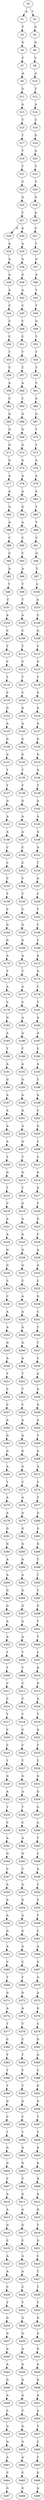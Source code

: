 strict digraph  {
	S0 -> S1 [ label = A ];
	S0 -> S2 [ label = T ];
	S1 -> S3 [ label = T ];
	S2 -> S4 [ label = G ];
	S3 -> S5 [ label = G ];
	S4 -> S6 [ label = G ];
	S5 -> S7 [ label = C ];
	S6 -> S8 [ label = C ];
	S7 -> S9 [ label = A ];
	S8 -> S10 [ label = A ];
	S9 -> S11 [ label = G ];
	S10 -> S12 [ label = T ];
	S11 -> S13 [ label = A ];
	S12 -> S14 [ label = A ];
	S13 -> S15 [ label = T ];
	S14 -> S16 [ label = C ];
	S15 -> S17 [ label = T ];
	S16 -> S18 [ label = G ];
	S17 -> S19 [ label = T ];
	S18 -> S20 [ label = A ];
	S19 -> S21 [ label = T ];
	S20 -> S22 [ label = T ];
	S21 -> S23 [ label = C ];
	S22 -> S24 [ label = T ];
	S23 -> S25 [ label = G ];
	S24 -> S26 [ label = G ];
	S25 -> S27 [ label = T ];
	S26 -> S28 [ label = A ];
	S27 -> S29 [ label = G ];
	S27 -> S30 [ label = A ];
	S28 -> S31 [ label = C ];
	S29 -> S32 [ label = A ];
	S30 -> S33 [ label = A ];
	S31 -> S34 [ label = C ];
	S32 -> S35 [ label = A ];
	S33 -> S36 [ label = A ];
	S34 -> S37 [ label = G ];
	S35 -> S38 [ label = A ];
	S36 -> S39 [ label = A ];
	S37 -> S40 [ label = A ];
	S38 -> S41 [ label = A ];
	S39 -> S42 [ label = A ];
	S40 -> S43 [ label = T ];
	S41 -> S44 [ label = C ];
	S42 -> S45 [ label = C ];
	S43 -> S46 [ label = T ];
	S44 -> S47 [ label = C ];
	S45 -> S48 [ label = C ];
	S46 -> S49 [ label = G ];
	S47 -> S50 [ label = C ];
	S48 -> S51 [ label = C ];
	S49 -> S52 [ label = T ];
	S50 -> S53 [ label = T ];
	S51 -> S54 [ label = T ];
	S52 -> S55 [ label = T ];
	S53 -> S56 [ label = C ];
	S54 -> S57 [ label = T ];
	S55 -> S58 [ label = T ];
	S56 -> S59 [ label = A ];
	S57 -> S60 [ label = A ];
	S58 -> S61 [ label = C ];
	S59 -> S62 [ label = C ];
	S60 -> S63 [ label = C ];
	S61 -> S64 [ label = A ];
	S62 -> S65 [ label = G ];
	S63 -> S66 [ label = G ];
	S64 -> S67 [ label = G ];
	S65 -> S68 [ label = G ];
	S66 -> S69 [ label = G ];
	S67 -> S70 [ label = T ];
	S68 -> S71 [ label = G ];
	S69 -> S72 [ label = G ];
	S70 -> S73 [ label = T ];
	S71 -> S74 [ label = G ];
	S72 -> S75 [ label = G ];
	S73 -> S76 [ label = G ];
	S74 -> S77 [ label = A ];
	S75 -> S78 [ label = A ];
	S76 -> S79 [ label = A ];
	S77 -> S80 [ label = A ];
	S78 -> S81 [ label = A ];
	S79 -> S82 [ label = A ];
	S80 -> S83 [ label = G ];
	S81 -> S84 [ label = G ];
	S82 -> S85 [ label = T ];
	S83 -> S86 [ label = A ];
	S84 -> S87 [ label = A ];
	S85 -> S88 [ label = T ];
	S86 -> S89 [ label = C ];
	S87 -> S90 [ label = C ];
	S88 -> S91 [ label = C ];
	S89 -> S92 [ label = C ];
	S90 -> S93 [ label = C ];
	S91 -> S94 [ label = G ];
	S92 -> S95 [ label = A ];
	S93 -> S96 [ label = A ];
	S94 -> S97 [ label = T ];
	S95 -> S98 [ label = T ];
	S96 -> S99 [ label = T ];
	S97 -> S100 [ label = C ];
	S98 -> S101 [ label = C ];
	S99 -> S102 [ label = T ];
	S100 -> S103 [ label = A ];
	S101 -> S104 [ label = A ];
	S102 -> S105 [ label = A ];
	S103 -> S106 [ label = C ];
	S104 -> S107 [ label = C ];
	S105 -> S108 [ label = C ];
	S106 -> S109 [ label = A ];
	S107 -> S110 [ label = T ];
	S108 -> S111 [ label = T ];
	S109 -> S112 [ label = C ];
	S110 -> S113 [ label = C ];
	S111 -> S114 [ label = C ];
	S112 -> S115 [ label = G ];
	S113 -> S116 [ label = T ];
	S114 -> S117 [ label = T ];
	S115 -> S118 [ label = T ];
	S116 -> S119 [ label = C ];
	S117 -> S120 [ label = C ];
	S118 -> S121 [ label = G ];
	S119 -> S122 [ label = G ];
	S120 -> S123 [ label = G ];
	S121 -> S124 [ label = G ];
	S122 -> S125 [ label = A ];
	S123 -> S126 [ label = A ];
	S124 -> S127 [ label = A ];
	S125 -> S128 [ label = G ];
	S126 -> S129 [ label = G ];
	S127 -> S130 [ label = G ];
	S128 -> S131 [ label = G ];
	S129 -> S132 [ label = G ];
	S130 -> S133 [ label = G ];
	S131 -> S134 [ label = T ];
	S132 -> S135 [ label = T ];
	S133 -> S136 [ label = A ];
	S134 -> S137 [ label = T ];
	S135 -> S138 [ label = T ];
	S136 -> S139 [ label = T ];
	S137 -> S140 [ label = G ];
	S138 -> S141 [ label = G ];
	S139 -> S142 [ label = A ];
	S140 -> S143 [ label = A ];
	S141 -> S144 [ label = A ];
	S142 -> S145 [ label = A ];
	S143 -> S146 [ label = A ];
	S144 -> S147 [ label = A ];
	S145 -> S148 [ label = G ];
	S146 -> S149 [ label = C ];
	S147 -> S150 [ label = C ];
	S148 -> S151 [ label = A ];
	S149 -> S152 [ label = C ];
	S150 -> S153 [ label = C ];
	S151 -> S154 [ label = T ];
	S152 -> S155 [ label = C ];
	S153 -> S156 [ label = C ];
	S154 -> S157 [ label = A ];
	S155 -> S158 [ label = T ];
	S156 -> S159 [ label = T ];
	S157 -> S160 [ label = C ];
	S158 -> S161 [ label = C ];
	S159 -> S162 [ label = C ];
	S160 -> S163 [ label = T ];
	S161 -> S164 [ label = G ];
	S162 -> S165 [ label = G ];
	S163 -> S166 [ label = C ];
	S164 -> S167 [ label = G ];
	S165 -> S168 [ label = G ];
	S166 -> S169 [ label = C ];
	S167 -> S170 [ label = A ];
	S168 -> S171 [ label = A ];
	S169 -> S172 [ label = A ];
	S170 -> S173 [ label = T ];
	S171 -> S174 [ label = T ];
	S172 -> S175 [ label = G ];
	S173 -> S176 [ label = A ];
	S174 -> S177 [ label = A ];
	S175 -> S178 [ label = C ];
	S176 -> S179 [ label = C ];
	S177 -> S180 [ label = C ];
	S178 -> S181 [ label = T ];
	S179 -> S182 [ label = G ];
	S180 -> S183 [ label = A ];
	S181 -> S184 [ label = A ];
	S182 -> S185 [ label = A ];
	S183 -> S186 [ label = A ];
	S184 -> S187 [ label = A ];
	S185 -> S188 [ label = T ];
	S186 -> S189 [ label = T ];
	S187 -> S190 [ label = C ];
	S188 -> S191 [ label = A ];
	S189 -> S192 [ label = A ];
	S190 -> S193 [ label = A ];
	S191 -> S194 [ label = G ];
	S192 -> S195 [ label = G ];
	S193 -> S196 [ label = T ];
	S194 -> S197 [ label = A ];
	S195 -> S198 [ label = A ];
	S196 -> S199 [ label = A ];
	S197 -> S200 [ label = A ];
	S198 -> S201 [ label = A ];
	S199 -> S202 [ label = C ];
	S200 -> S203 [ label = A ];
	S201 -> S204 [ label = A ];
	S202 -> S205 [ label = G ];
	S203 -> S206 [ label = A ];
	S204 -> S207 [ label = A ];
	S205 -> S208 [ label = C ];
	S206 -> S209 [ label = T ];
	S207 -> S210 [ label = T ];
	S208 -> S211 [ label = C ];
	S209 -> S212 [ label = G ];
	S210 -> S213 [ label = G ];
	S211 -> S214 [ label = G ];
	S212 -> S215 [ label = T ];
	S213 -> S216 [ label = T ];
	S214 -> S217 [ label = G ];
	S215 -> S218 [ label = C ];
	S216 -> S219 [ label = G ];
	S217 -> S220 [ label = T ];
	S218 -> S221 [ label = A ];
	S219 -> S222 [ label = A ];
	S220 -> S223 [ label = G ];
	S221 -> S224 [ label = A ];
	S222 -> S225 [ label = A ];
	S223 -> S226 [ label = C ];
	S224 -> S227 [ label = G ];
	S225 -> S228 [ label = G ];
	S226 -> S229 [ label = A ];
	S227 -> S230 [ label = G ];
	S228 -> S231 [ label = G ];
	S229 -> S232 [ label = A ];
	S230 -> S233 [ label = C ];
	S231 -> S234 [ label = C ];
	S232 -> S235 [ label = C ];
	S233 -> S236 [ label = C ];
	S234 -> S237 [ label = A ];
	S235 -> S238 [ label = G ];
	S236 -> S239 [ label = A ];
	S237 -> S240 [ label = A ];
	S238 -> S241 [ label = C ];
	S239 -> S242 [ label = A ];
	S240 -> S243 [ label = A ];
	S241 -> S244 [ label = T ];
	S242 -> S245 [ label = G ];
	S243 -> S246 [ label = G ];
	S244 -> S247 [ label = T ];
	S245 -> S248 [ label = A ];
	S246 -> S249 [ label = A ];
	S247 -> S250 [ label = C ];
	S248 -> S251 [ label = T ];
	S249 -> S252 [ label = T ];
	S250 -> S253 [ label = A ];
	S251 -> S254 [ label = C ];
	S252 -> S255 [ label = T ];
	S253 -> S256 [ label = A ];
	S254 -> S257 [ label = C ];
	S255 -> S258 [ label = C ];
	S256 -> S259 [ label = G ];
	S257 -> S260 [ label = A ];
	S258 -> S261 [ label = A ];
	S259 -> S262 [ label = A ];
	S260 -> S263 [ label = G ];
	S261 -> S264 [ label = G ];
	S262 -> S265 [ label = T ];
	S263 -> S266 [ label = G ];
	S264 -> S267 [ label = G ];
	S265 -> S268 [ label = G ];
	S266 -> S269 [ label = A ];
	S267 -> S270 [ label = A ];
	S268 -> S271 [ label = A ];
	S269 -> S272 [ label = T ];
	S270 -> S273 [ label = C ];
	S271 -> S274 [ label = C ];
	S272 -> S275 [ label = A ];
	S273 -> S276 [ label = A ];
	S274 -> S277 [ label = T ];
	S275 -> S278 [ label = A ];
	S276 -> S279 [ label = A ];
	S277 -> S280 [ label = G ];
	S278 -> S281 [ label = G ];
	S279 -> S282 [ label = G ];
	S280 -> S283 [ label = G ];
	S281 -> S284 [ label = G ];
	S282 -> S285 [ label = G ];
	S283 -> S286 [ label = G ];
	S284 -> S287 [ label = A ];
	S285 -> S288 [ label = A ];
	S286 -> S289 [ label = T ];
	S287 -> S290 [ label = A ];
	S288 -> S291 [ label = A ];
	S289 -> S292 [ label = T ];
	S290 -> S293 [ label = G ];
	S291 -> S294 [ label = G ];
	S292 -> S295 [ label = T ];
	S293 -> S296 [ label = G ];
	S294 -> S297 [ label = G ];
	S295 -> S298 [ label = G ];
	S296 -> S299 [ label = A ];
	S297 -> S300 [ label = A ];
	S298 -> S301 [ label = T ];
	S299 -> S302 [ label = A ];
	S300 -> S303 [ label = A ];
	S301 -> S304 [ label = T ];
	S302 -> S305 [ label = T ];
	S303 -> S306 [ label = T ];
	S304 -> S307 [ label = C ];
	S305 -> S308 [ label = T ];
	S306 -> S309 [ label = T ];
	S307 -> S310 [ label = G ];
	S308 -> S311 [ label = C ];
	S309 -> S312 [ label = C ];
	S310 -> S313 [ label = G ];
	S311 -> S314 [ label = C ];
	S312 -> S315 [ label = C ];
	S313 -> S316 [ label = A ];
	S314 -> S317 [ label = T ];
	S315 -> S318 [ label = T ];
	S316 -> S319 [ label = T ];
	S317 -> S320 [ label = C ];
	S318 -> S321 [ label = C ];
	S319 -> S322 [ label = A ];
	S320 -> S323 [ label = C ];
	S321 -> S324 [ label = C ];
	S322 -> S325 [ label = T ];
	S323 -> S326 [ label = T ];
	S324 -> S327 [ label = T ];
	S325 -> S328 [ label = T ];
	S326 -> S329 [ label = G ];
	S327 -> S330 [ label = G ];
	S328 -> S331 [ label = G ];
	S329 -> S332 [ label = A ];
	S330 -> S333 [ label = A ];
	S331 -> S334 [ label = G ];
	S332 -> S335 [ label = T ];
	S333 -> S336 [ label = T ];
	S334 -> S337 [ label = G ];
	S335 -> S338 [ label = C ];
	S336 -> S339 [ label = C ];
	S337 -> S340 [ label = A ];
	S338 -> S341 [ label = A ];
	S339 -> S342 [ label = A ];
	S340 -> S343 [ label = T ];
	S341 -> S344 [ label = G ];
	S342 -> S345 [ label = G ];
	S343 -> S346 [ label = C ];
	S344 -> S347 [ label = C ];
	S345 -> S348 [ label = C ];
	S346 -> S349 [ label = A ];
	S347 -> S350 [ label = A ];
	S348 -> S351 [ label = A ];
	S349 -> S352 [ label = C ];
	S350 -> S353 [ label = A ];
	S351 -> S354 [ label = G ];
	S352 -> S355 [ label = T ];
	S353 -> S356 [ label = A ];
	S354 -> S357 [ label = A ];
	S355 -> S358 [ label = T ];
	S356 -> S359 [ label = G ];
	S357 -> S360 [ label = G ];
	S358 -> S361 [ label = C ];
	S359 -> S362 [ label = A ];
	S360 -> S363 [ label = A ];
	S361 -> S364 [ label = A ];
	S362 -> S365 [ label = C ];
	S363 -> S366 [ label = C ];
	S364 -> S367 [ label = G ];
	S365 -> S368 [ label = T ];
	S366 -> S369 [ label = T ];
	S367 -> S370 [ label = G ];
	S368 -> S371 [ label = G ];
	S369 -> S372 [ label = G ];
	S370 -> S373 [ label = A ];
	S371 -> S374 [ label = A ];
	S372 -> S375 [ label = A ];
	S373 -> S376 [ label = G ];
	S374 -> S377 [ label = T ];
	S375 -> S378 [ label = T ];
	S376 -> S379 [ label = C ];
	S377 -> S380 [ label = C ];
	S378 -> S381 [ label = C ];
	S379 -> S382 [ label = G ];
	S380 -> S383 [ label = T ];
	S381 -> S384 [ label = T ];
	S382 -> S385 [ label = A ];
	S383 -> S386 [ label = T ];
	S384 -> S387 [ label = T ];
	S385 -> S388 [ label = C ];
	S386 -> S389 [ label = T ];
	S387 -> S390 [ label = T ];
	S388 -> S391 [ label = G ];
	S389 -> S392 [ label = G ];
	S390 -> S393 [ label = G ];
	S391 -> S394 [ label = G ];
	S392 -> S395 [ label = C ];
	S393 -> S396 [ label = C ];
	S394 -> S397 [ label = T ];
	S395 -> S398 [ label = T ];
	S396 -> S399 [ label = T ];
	S397 -> S400 [ label = T ];
	S398 -> S401 [ label = G ];
	S399 -> S402 [ label = G ];
	S400 -> S403 [ label = A ];
	S401 -> S404 [ label = G ];
	S402 -> S405 [ label = G ];
	S403 -> S406 [ label = A ];
	S404 -> S407 [ label = C ];
	S405 -> S408 [ label = C ];
	S406 -> S409 [ label = A ];
	S407 -> S410 [ label = A ];
	S408 -> S411 [ label = A ];
	S409 -> S412 [ label = A ];
	S410 -> S413 [ label = A ];
	S411 -> S414 [ label = A ];
	S412 -> S415 [ label = G ];
	S413 -> S416 [ label = G ];
	S414 -> S417 [ label = G ];
	S415 -> S418 [ label = T ];
	S416 -> S419 [ label = C ];
	S417 -> S420 [ label = C ];
	S418 -> S421 [ label = G ];
	S419 -> S422 [ label = A ];
	S420 -> S423 [ label = A ];
	S421 -> S424 [ label = C ];
	S422 -> S425 [ label = A ];
	S423 -> S426 [ label = A ];
	S424 -> S427 [ label = T ];
	S425 -> S428 [ label = C ];
	S426 -> S429 [ label = C ];
	S427 -> S430 [ label = T ];
	S428 -> S431 [ label = T ];
	S429 -> S432 [ label = T ];
	S430 -> S433 [ label = T ];
	S431 -> S434 [ label = G ];
	S432 -> S435 [ label = G ];
	S433 -> S436 [ label = G ];
	S434 -> S437 [ label = G ];
	S435 -> S438 [ label = G ];
	S436 -> S439 [ label = A ];
	S437 -> S440 [ label = A ];
	S438 -> S441 [ label = A ];
	S439 -> S442 [ label = G ];
	S440 -> S443 [ label = A ];
	S441 -> S444 [ label = A ];
	S442 -> S445 [ label = G ];
	S443 -> S446 [ label = G ];
	S444 -> S447 [ label = G ];
	S445 -> S448 [ label = G ];
	S446 -> S449 [ label = A ];
	S447 -> S450 [ label = A ];
	S448 -> S451 [ label = A ];
	S449 -> S452 [ label = C ];
	S450 -> S453 [ label = T ];
	S451 -> S454 [ label = A ];
	S452 -> S455 [ label = G ];
	S453 -> S456 [ label = G ];
	S454 -> S457 [ label = T ];
	S455 -> S458 [ label = G ];
	S456 -> S459 [ label = G ];
	S457 -> S460 [ label = C ];
	S458 -> S461 [ label = A ];
	S459 -> S462 [ label = A ];
	S460 -> S463 [ label = C ];
	S461 -> S464 [ label = C ];
	S462 -> S465 [ label = C ];
	S463 -> S466 [ label = G ];
	S464 -> S467 [ label = G ];
	S465 -> S468 [ label = G ];
	S466 -> S469 [ label = A ];
}
